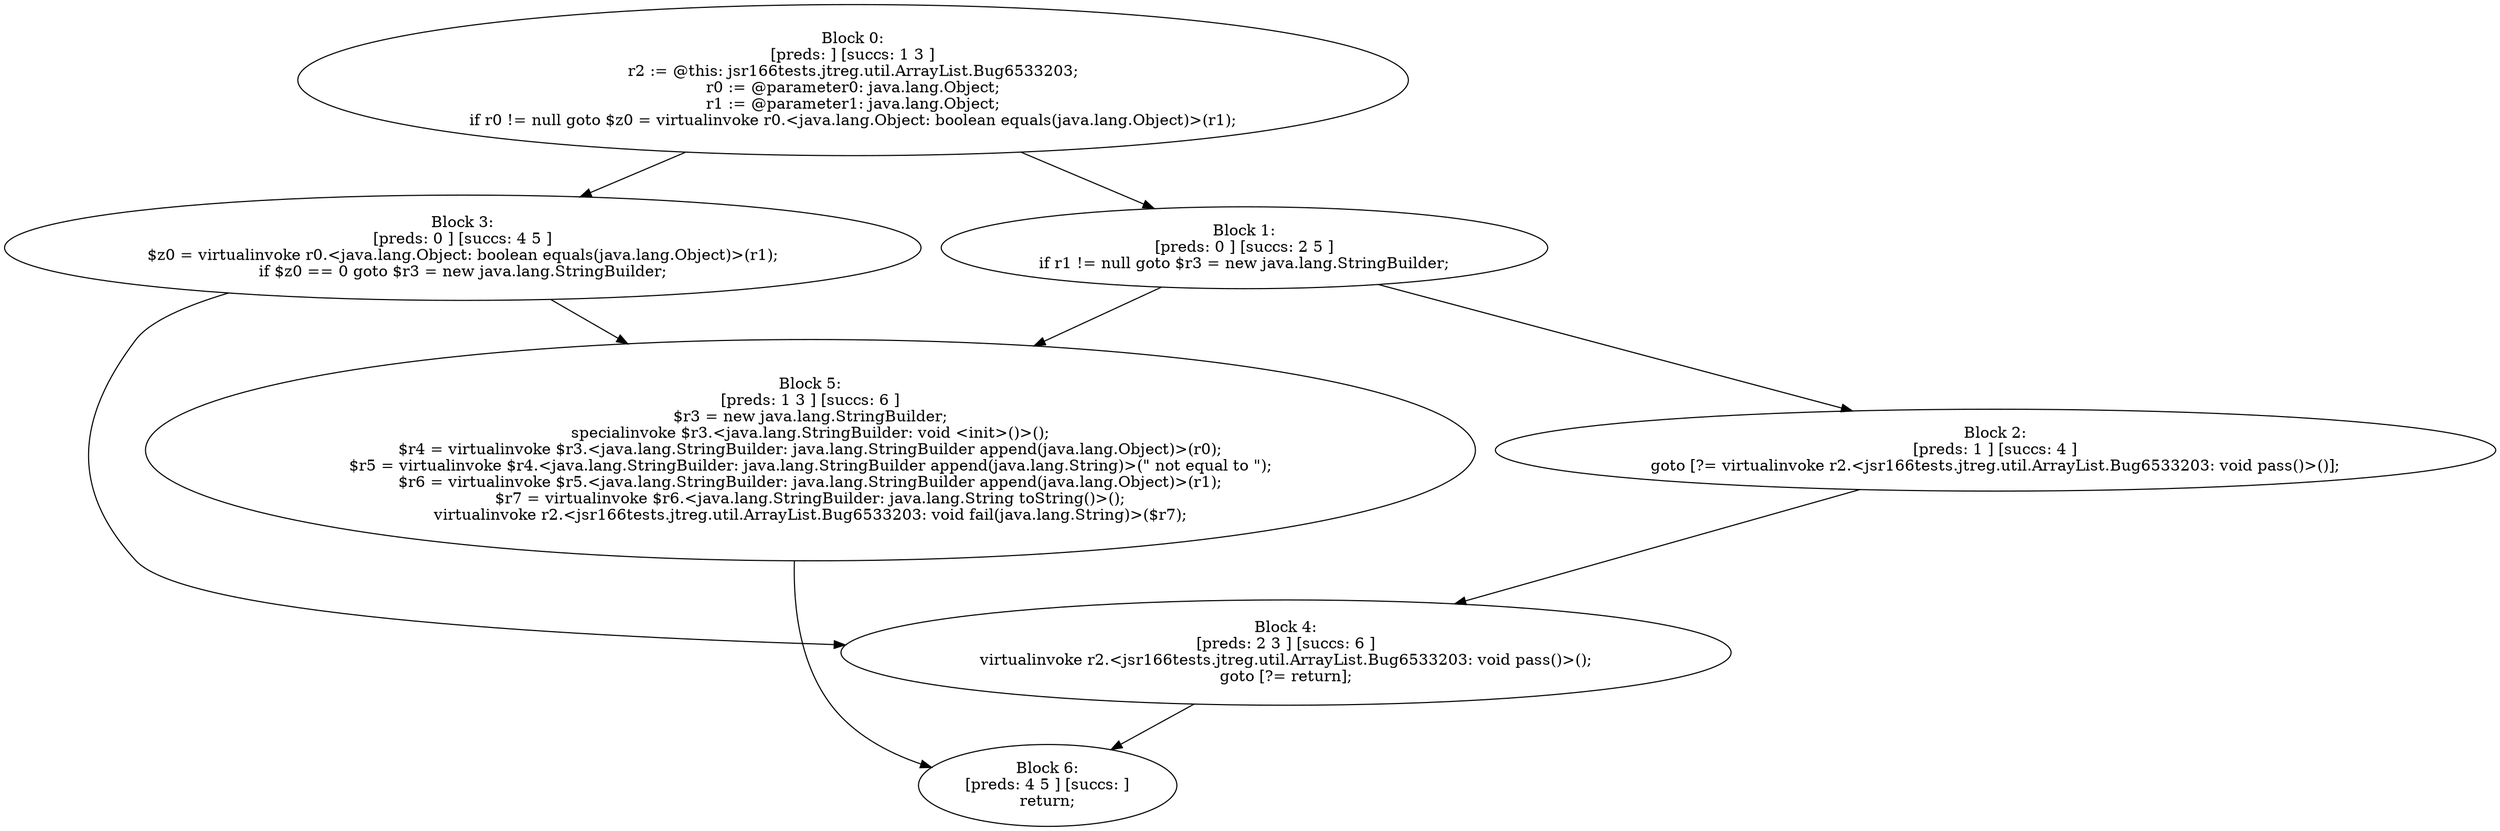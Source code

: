 digraph "unitGraph" {
    "Block 0:
[preds: ] [succs: 1 3 ]
r2 := @this: jsr166tests.jtreg.util.ArrayList.Bug6533203;
r0 := @parameter0: java.lang.Object;
r1 := @parameter1: java.lang.Object;
if r0 != null goto $z0 = virtualinvoke r0.<java.lang.Object: boolean equals(java.lang.Object)>(r1);
"
    "Block 1:
[preds: 0 ] [succs: 2 5 ]
if r1 != null goto $r3 = new java.lang.StringBuilder;
"
    "Block 2:
[preds: 1 ] [succs: 4 ]
goto [?= virtualinvoke r2.<jsr166tests.jtreg.util.ArrayList.Bug6533203: void pass()>()];
"
    "Block 3:
[preds: 0 ] [succs: 4 5 ]
$z0 = virtualinvoke r0.<java.lang.Object: boolean equals(java.lang.Object)>(r1);
if $z0 == 0 goto $r3 = new java.lang.StringBuilder;
"
    "Block 4:
[preds: 2 3 ] [succs: 6 ]
virtualinvoke r2.<jsr166tests.jtreg.util.ArrayList.Bug6533203: void pass()>();
goto [?= return];
"
    "Block 5:
[preds: 1 3 ] [succs: 6 ]
$r3 = new java.lang.StringBuilder;
specialinvoke $r3.<java.lang.StringBuilder: void <init>()>();
$r4 = virtualinvoke $r3.<java.lang.StringBuilder: java.lang.StringBuilder append(java.lang.Object)>(r0);
$r5 = virtualinvoke $r4.<java.lang.StringBuilder: java.lang.StringBuilder append(java.lang.String)>(\" not equal to \");
$r6 = virtualinvoke $r5.<java.lang.StringBuilder: java.lang.StringBuilder append(java.lang.Object)>(r1);
$r7 = virtualinvoke $r6.<java.lang.StringBuilder: java.lang.String toString()>();
virtualinvoke r2.<jsr166tests.jtreg.util.ArrayList.Bug6533203: void fail(java.lang.String)>($r7);
"
    "Block 6:
[preds: 4 5 ] [succs: ]
return;
"
    "Block 0:
[preds: ] [succs: 1 3 ]
r2 := @this: jsr166tests.jtreg.util.ArrayList.Bug6533203;
r0 := @parameter0: java.lang.Object;
r1 := @parameter1: java.lang.Object;
if r0 != null goto $z0 = virtualinvoke r0.<java.lang.Object: boolean equals(java.lang.Object)>(r1);
"->"Block 1:
[preds: 0 ] [succs: 2 5 ]
if r1 != null goto $r3 = new java.lang.StringBuilder;
";
    "Block 0:
[preds: ] [succs: 1 3 ]
r2 := @this: jsr166tests.jtreg.util.ArrayList.Bug6533203;
r0 := @parameter0: java.lang.Object;
r1 := @parameter1: java.lang.Object;
if r0 != null goto $z0 = virtualinvoke r0.<java.lang.Object: boolean equals(java.lang.Object)>(r1);
"->"Block 3:
[preds: 0 ] [succs: 4 5 ]
$z0 = virtualinvoke r0.<java.lang.Object: boolean equals(java.lang.Object)>(r1);
if $z0 == 0 goto $r3 = new java.lang.StringBuilder;
";
    "Block 1:
[preds: 0 ] [succs: 2 5 ]
if r1 != null goto $r3 = new java.lang.StringBuilder;
"->"Block 2:
[preds: 1 ] [succs: 4 ]
goto [?= virtualinvoke r2.<jsr166tests.jtreg.util.ArrayList.Bug6533203: void pass()>()];
";
    "Block 1:
[preds: 0 ] [succs: 2 5 ]
if r1 != null goto $r3 = new java.lang.StringBuilder;
"->"Block 5:
[preds: 1 3 ] [succs: 6 ]
$r3 = new java.lang.StringBuilder;
specialinvoke $r3.<java.lang.StringBuilder: void <init>()>();
$r4 = virtualinvoke $r3.<java.lang.StringBuilder: java.lang.StringBuilder append(java.lang.Object)>(r0);
$r5 = virtualinvoke $r4.<java.lang.StringBuilder: java.lang.StringBuilder append(java.lang.String)>(\" not equal to \");
$r6 = virtualinvoke $r5.<java.lang.StringBuilder: java.lang.StringBuilder append(java.lang.Object)>(r1);
$r7 = virtualinvoke $r6.<java.lang.StringBuilder: java.lang.String toString()>();
virtualinvoke r2.<jsr166tests.jtreg.util.ArrayList.Bug6533203: void fail(java.lang.String)>($r7);
";
    "Block 2:
[preds: 1 ] [succs: 4 ]
goto [?= virtualinvoke r2.<jsr166tests.jtreg.util.ArrayList.Bug6533203: void pass()>()];
"->"Block 4:
[preds: 2 3 ] [succs: 6 ]
virtualinvoke r2.<jsr166tests.jtreg.util.ArrayList.Bug6533203: void pass()>();
goto [?= return];
";
    "Block 3:
[preds: 0 ] [succs: 4 5 ]
$z0 = virtualinvoke r0.<java.lang.Object: boolean equals(java.lang.Object)>(r1);
if $z0 == 0 goto $r3 = new java.lang.StringBuilder;
"->"Block 4:
[preds: 2 3 ] [succs: 6 ]
virtualinvoke r2.<jsr166tests.jtreg.util.ArrayList.Bug6533203: void pass()>();
goto [?= return];
";
    "Block 3:
[preds: 0 ] [succs: 4 5 ]
$z0 = virtualinvoke r0.<java.lang.Object: boolean equals(java.lang.Object)>(r1);
if $z0 == 0 goto $r3 = new java.lang.StringBuilder;
"->"Block 5:
[preds: 1 3 ] [succs: 6 ]
$r3 = new java.lang.StringBuilder;
specialinvoke $r3.<java.lang.StringBuilder: void <init>()>();
$r4 = virtualinvoke $r3.<java.lang.StringBuilder: java.lang.StringBuilder append(java.lang.Object)>(r0);
$r5 = virtualinvoke $r4.<java.lang.StringBuilder: java.lang.StringBuilder append(java.lang.String)>(\" not equal to \");
$r6 = virtualinvoke $r5.<java.lang.StringBuilder: java.lang.StringBuilder append(java.lang.Object)>(r1);
$r7 = virtualinvoke $r6.<java.lang.StringBuilder: java.lang.String toString()>();
virtualinvoke r2.<jsr166tests.jtreg.util.ArrayList.Bug6533203: void fail(java.lang.String)>($r7);
";
    "Block 4:
[preds: 2 3 ] [succs: 6 ]
virtualinvoke r2.<jsr166tests.jtreg.util.ArrayList.Bug6533203: void pass()>();
goto [?= return];
"->"Block 6:
[preds: 4 5 ] [succs: ]
return;
";
    "Block 5:
[preds: 1 3 ] [succs: 6 ]
$r3 = new java.lang.StringBuilder;
specialinvoke $r3.<java.lang.StringBuilder: void <init>()>();
$r4 = virtualinvoke $r3.<java.lang.StringBuilder: java.lang.StringBuilder append(java.lang.Object)>(r0);
$r5 = virtualinvoke $r4.<java.lang.StringBuilder: java.lang.StringBuilder append(java.lang.String)>(\" not equal to \");
$r6 = virtualinvoke $r5.<java.lang.StringBuilder: java.lang.StringBuilder append(java.lang.Object)>(r1);
$r7 = virtualinvoke $r6.<java.lang.StringBuilder: java.lang.String toString()>();
virtualinvoke r2.<jsr166tests.jtreg.util.ArrayList.Bug6533203: void fail(java.lang.String)>($r7);
"->"Block 6:
[preds: 4 5 ] [succs: ]
return;
";
}
